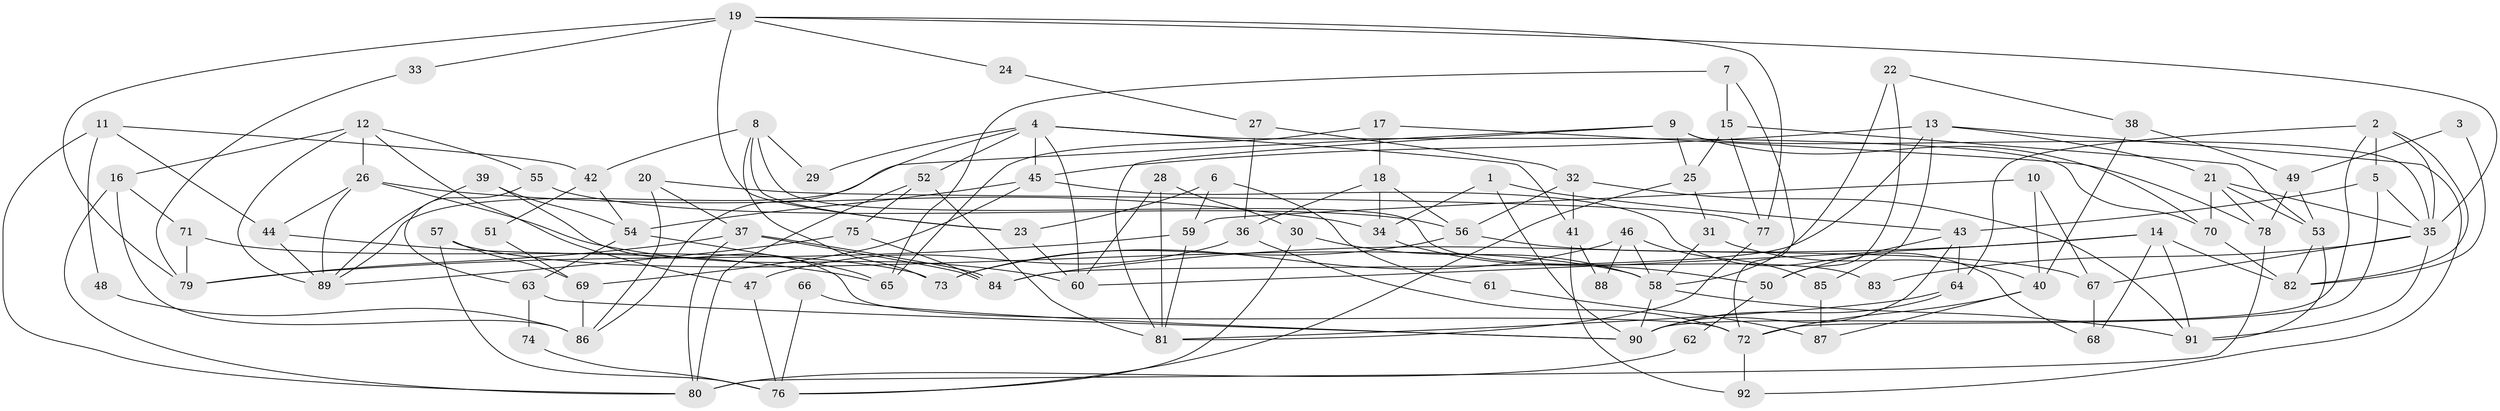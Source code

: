 // Generated by graph-tools (version 1.1) at 2025/02/03/09/25 03:02:06]
// undirected, 92 vertices, 184 edges
graph export_dot {
graph [start="1"]
  node [color=gray90,style=filled];
  1;
  2;
  3;
  4;
  5;
  6;
  7;
  8;
  9;
  10;
  11;
  12;
  13;
  14;
  15;
  16;
  17;
  18;
  19;
  20;
  21;
  22;
  23;
  24;
  25;
  26;
  27;
  28;
  29;
  30;
  31;
  32;
  33;
  34;
  35;
  36;
  37;
  38;
  39;
  40;
  41;
  42;
  43;
  44;
  45;
  46;
  47;
  48;
  49;
  50;
  51;
  52;
  53;
  54;
  55;
  56;
  57;
  58;
  59;
  60;
  61;
  62;
  63;
  64;
  65;
  66;
  67;
  68;
  69;
  70;
  71;
  72;
  73;
  74;
  75;
  76;
  77;
  78;
  79;
  80;
  81;
  82;
  83;
  84;
  85;
  86;
  87;
  88;
  89;
  90;
  91;
  92;
  1 -- 34;
  1 -- 43;
  1 -- 90;
  2 -- 35;
  2 -- 90;
  2 -- 5;
  2 -- 64;
  2 -- 82;
  3 -- 82;
  3 -- 49;
  4 -- 52;
  4 -- 45;
  4 -- 29;
  4 -- 41;
  4 -- 60;
  4 -- 70;
  4 -- 86;
  5 -- 72;
  5 -- 35;
  5 -- 43;
  6 -- 23;
  6 -- 59;
  6 -- 61;
  7 -- 15;
  7 -- 72;
  7 -- 65;
  8 -- 42;
  8 -- 23;
  8 -- 29;
  8 -- 73;
  8 -- 83;
  9 -- 70;
  9 -- 81;
  9 -- 25;
  9 -- 35;
  9 -- 89;
  10 -- 67;
  10 -- 59;
  10 -- 40;
  11 -- 44;
  11 -- 80;
  11 -- 42;
  11 -- 48;
  12 -- 16;
  12 -- 26;
  12 -- 47;
  12 -- 55;
  12 -- 89;
  13 -- 84;
  13 -- 21;
  13 -- 45;
  13 -- 85;
  13 -- 92;
  14 -- 60;
  14 -- 82;
  14 -- 68;
  14 -- 84;
  14 -- 91;
  15 -- 53;
  15 -- 77;
  15 -- 25;
  16 -- 71;
  16 -- 86;
  16 -- 80;
  17 -- 65;
  17 -- 18;
  17 -- 78;
  18 -- 56;
  18 -- 36;
  18 -- 34;
  19 -- 35;
  19 -- 77;
  19 -- 23;
  19 -- 24;
  19 -- 33;
  19 -- 79;
  20 -- 86;
  20 -- 37;
  20 -- 77;
  21 -- 70;
  21 -- 35;
  21 -- 53;
  21 -- 78;
  22 -- 38;
  22 -- 58;
  22 -- 50;
  23 -- 60;
  24 -- 27;
  25 -- 31;
  25 -- 76;
  26 -- 89;
  26 -- 34;
  26 -- 44;
  26 -- 60;
  27 -- 32;
  27 -- 36;
  28 -- 60;
  28 -- 81;
  28 -- 30;
  30 -- 58;
  30 -- 76;
  31 -- 58;
  31 -- 40;
  32 -- 41;
  32 -- 91;
  32 -- 56;
  33 -- 79;
  34 -- 50;
  35 -- 67;
  35 -- 83;
  35 -- 91;
  36 -- 72;
  36 -- 47;
  37 -- 84;
  37 -- 84;
  37 -- 80;
  37 -- 79;
  38 -- 49;
  38 -- 40;
  39 -- 54;
  39 -- 89;
  39 -- 72;
  40 -- 72;
  40 -- 87;
  41 -- 92;
  41 -- 88;
  42 -- 54;
  42 -- 51;
  43 -- 64;
  43 -- 50;
  43 -- 90;
  44 -- 89;
  44 -- 65;
  45 -- 68;
  45 -- 54;
  45 -- 69;
  46 -- 58;
  46 -- 73;
  46 -- 85;
  46 -- 88;
  47 -- 76;
  48 -- 86;
  49 -- 78;
  49 -- 53;
  50 -- 62;
  51 -- 69;
  52 -- 75;
  52 -- 80;
  52 -- 81;
  53 -- 91;
  53 -- 82;
  54 -- 65;
  54 -- 63;
  55 -- 63;
  55 -- 56;
  56 -- 67;
  56 -- 73;
  57 -- 76;
  57 -- 58;
  57 -- 69;
  58 -- 91;
  58 -- 90;
  59 -- 81;
  59 -- 79;
  61 -- 87;
  62 -- 80;
  63 -- 90;
  63 -- 74;
  64 -- 90;
  64 -- 81;
  66 -- 76;
  66 -- 90;
  67 -- 68;
  69 -- 86;
  70 -- 82;
  71 -- 79;
  71 -- 73;
  72 -- 92;
  74 -- 76;
  75 -- 84;
  75 -- 89;
  77 -- 81;
  78 -- 80;
  85 -- 87;
}
